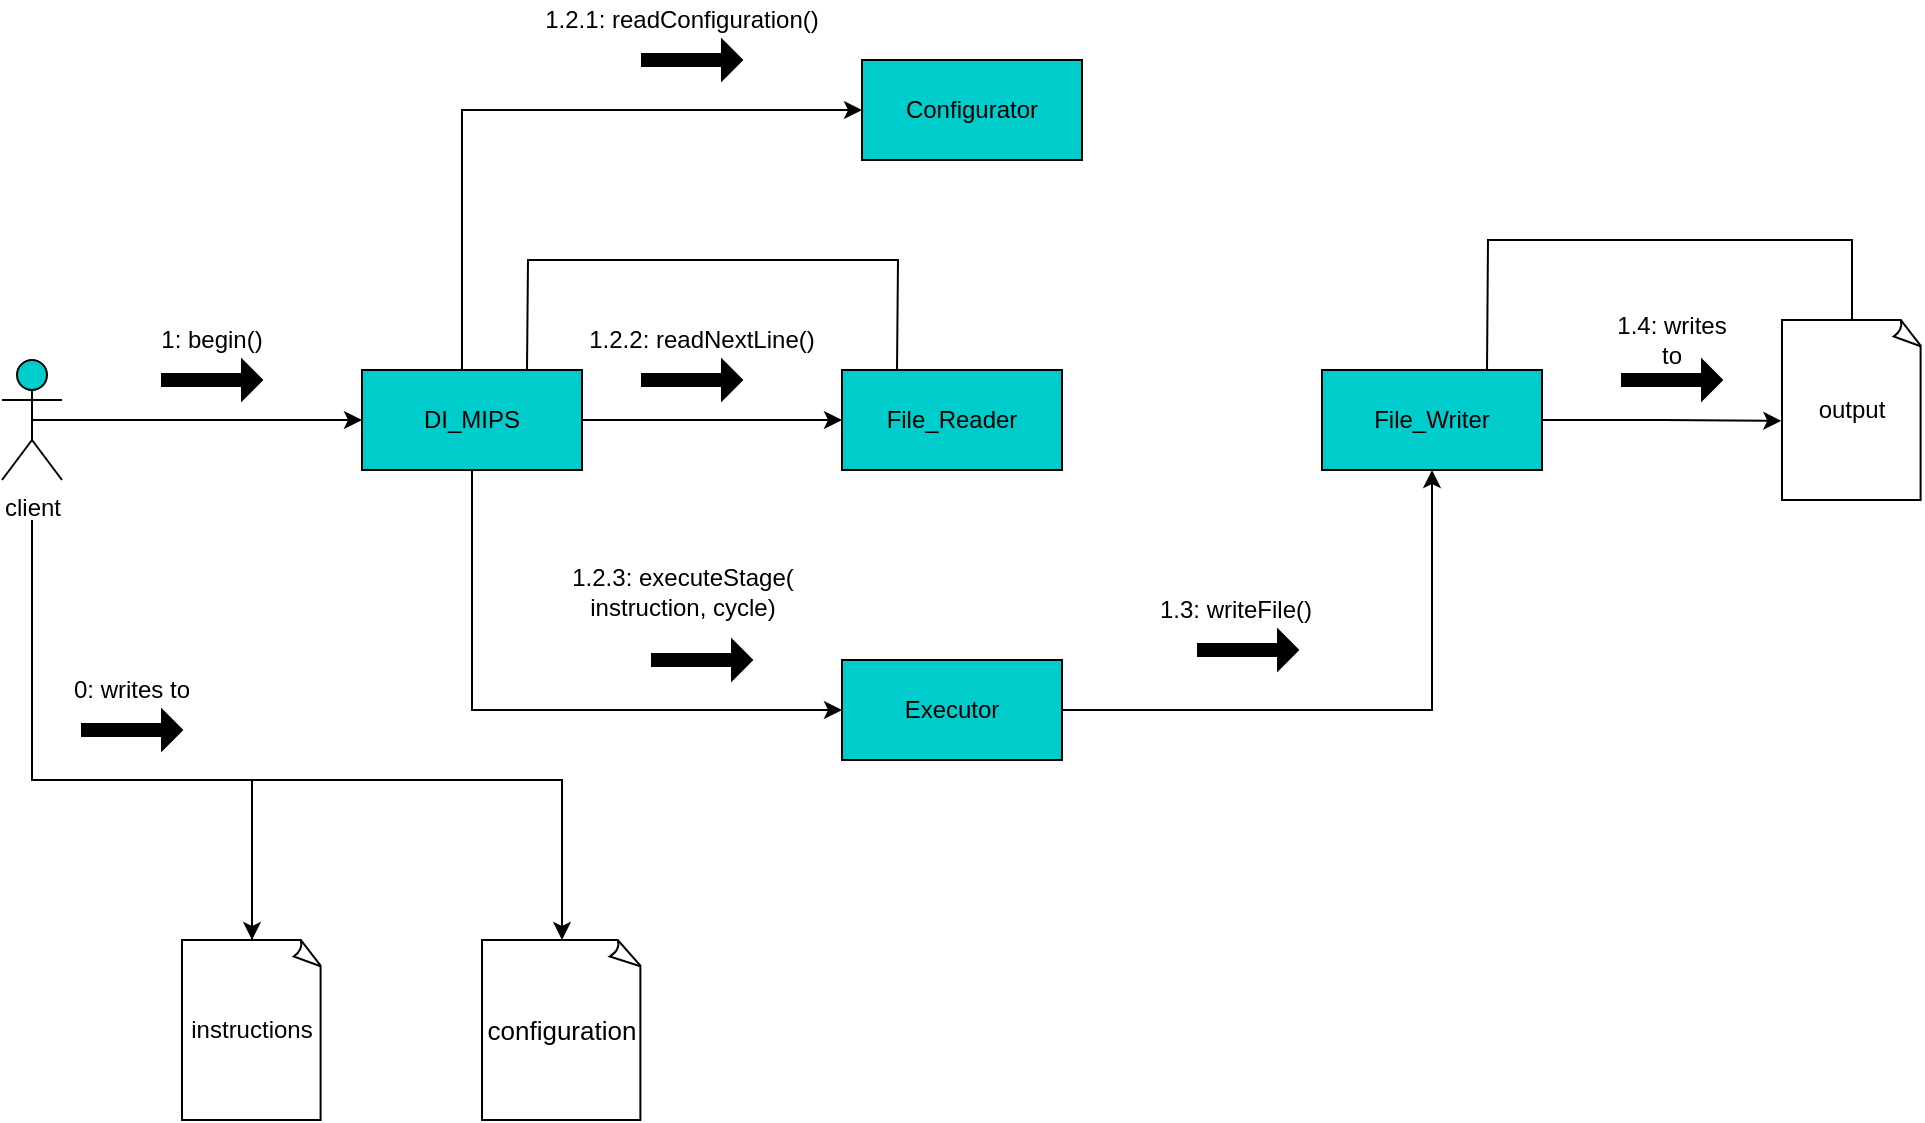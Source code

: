 <mxfile version="22.1.11" type="device">
  <diagram name="Page-1" id="iZpaTg9eCtCeVAXnSAsT">
    <mxGraphModel dx="1434" dy="759" grid="1" gridSize="10" guides="1" tooltips="1" connect="1" arrows="1" fold="1" page="1" pageScale="1" pageWidth="850" pageHeight="1100" math="0" shadow="0">
      <root>
        <mxCell id="0" />
        <mxCell id="1" parent="0" />
        <mxCell id="W1-9YPZCWMsQHMN3Iiyv-13" style="edgeStyle=orthogonalEdgeStyle;rounded=0;orthogonalLoop=1;jettySize=auto;html=1;exitX=0.5;exitY=0.5;exitDx=0;exitDy=0;exitPerimeter=0;entryX=0;entryY=0.5;entryDx=0;entryDy=0;" parent="1" source="W1-9YPZCWMsQHMN3Iiyv-1" target="W1-9YPZCWMsQHMN3Iiyv-12" edge="1">
          <mxGeometry relative="1" as="geometry" />
        </mxCell>
        <mxCell id="W1-9YPZCWMsQHMN3Iiyv-1" value="client" style="shape=umlActor;verticalLabelPosition=bottom;verticalAlign=top;html=1;outlineConnect=0;fillColor=#00CCCC;" parent="1" vertex="1">
          <mxGeometry x="60" y="270" width="30" height="60" as="geometry" />
        </mxCell>
        <mxCell id="W1-9YPZCWMsQHMN3Iiyv-2" value="&lt;font style=&quot;font-size: 13px;&quot;&gt;configuration&lt;/font&gt;" style="whiteSpace=wrap;html=1;shape=mxgraph.basic.document" parent="1" vertex="1">
          <mxGeometry x="300" y="560" width="80" height="90" as="geometry" />
        </mxCell>
        <mxCell id="W1-9YPZCWMsQHMN3Iiyv-3" value="instructions" style="whiteSpace=wrap;html=1;shape=mxgraph.basic.document" parent="1" vertex="1">
          <mxGeometry x="150" y="560" width="70" height="90" as="geometry" />
        </mxCell>
        <mxCell id="W1-9YPZCWMsQHMN3Iiyv-6" value="" style="endArrow=classic;html=1;rounded=0;edgeStyle=orthogonalEdgeStyle;entryX=0.5;entryY=0;entryDx=0;entryDy=0;entryPerimeter=0;" parent="1" target="W1-9YPZCWMsQHMN3Iiyv-3" edge="1">
          <mxGeometry width="50" height="50" relative="1" as="geometry">
            <mxPoint x="75" y="350" as="sourcePoint" />
            <mxPoint x="250" y="410" as="targetPoint" />
            <Array as="points">
              <mxPoint x="75" y="480" />
              <mxPoint x="185" y="480" />
            </Array>
          </mxGeometry>
        </mxCell>
        <mxCell id="W1-9YPZCWMsQHMN3Iiyv-7" value="" style="endArrow=classic;html=1;rounded=0;edgeStyle=orthogonalEdgeStyle;entryX=0.5;entryY=0;entryDx=0;entryDy=0;entryPerimeter=0;exitX=0.5;exitY=0;exitDx=0;exitDy=0;exitPerimeter=0;" parent="1" source="W1-9YPZCWMsQHMN3Iiyv-3" target="W1-9YPZCWMsQHMN3Iiyv-2" edge="1">
          <mxGeometry width="50" height="50" relative="1" as="geometry">
            <mxPoint x="210" y="400" as="sourcePoint" />
            <mxPoint x="250" y="410" as="targetPoint" />
            <Array as="points">
              <mxPoint x="185" y="480" />
              <mxPoint x="340" y="480" />
            </Array>
          </mxGeometry>
        </mxCell>
        <mxCell id="W1-9YPZCWMsQHMN3Iiyv-9" value="" style="shape=singleArrow;whiteSpace=wrap;html=1;fillColor=#000000;" parent="1" vertex="1">
          <mxGeometry x="100" y="445" width="50" height="20" as="geometry" />
        </mxCell>
        <mxCell id="W1-9YPZCWMsQHMN3Iiyv-10" value="0: writes to" style="text;html=1;strokeColor=none;fillColor=none;align=center;verticalAlign=middle;whiteSpace=wrap;rounded=0;" parent="1" vertex="1">
          <mxGeometry x="90" y="425" width="70" height="20" as="geometry" />
        </mxCell>
        <mxCell id="W1-9YPZCWMsQHMN3Iiyv-18" style="edgeStyle=orthogonalEdgeStyle;rounded=0;orthogonalLoop=1;jettySize=auto;html=1;entryX=0;entryY=0.5;entryDx=0;entryDy=0;" parent="1" source="W1-9YPZCWMsQHMN3Iiyv-12" target="W1-9YPZCWMsQHMN3Iiyv-17" edge="1">
          <mxGeometry relative="1" as="geometry" />
        </mxCell>
        <mxCell id="W1-9YPZCWMsQHMN3Iiyv-25" style="edgeStyle=orthogonalEdgeStyle;rounded=0;orthogonalLoop=1;jettySize=auto;html=1;exitX=0.5;exitY=1;exitDx=0;exitDy=0;entryX=0;entryY=0.5;entryDx=0;entryDy=0;" parent="1" source="W1-9YPZCWMsQHMN3Iiyv-12" target="W1-9YPZCWMsQHMN3Iiyv-21" edge="1">
          <mxGeometry relative="1" as="geometry">
            <Array as="points">
              <mxPoint x="295" y="445" />
            </Array>
          </mxGeometry>
        </mxCell>
        <mxCell id="W1-9YPZCWMsQHMN3Iiyv-26" style="edgeStyle=orthogonalEdgeStyle;rounded=0;orthogonalLoop=1;jettySize=auto;html=1;entryX=0;entryY=0.5;entryDx=0;entryDy=0;" parent="1" source="W1-9YPZCWMsQHMN3Iiyv-12" target="W1-9YPZCWMsQHMN3Iiyv-22" edge="1">
          <mxGeometry relative="1" as="geometry">
            <Array as="points">
              <mxPoint x="290" y="145" />
            </Array>
          </mxGeometry>
        </mxCell>
        <mxCell id="W1-9YPZCWMsQHMN3Iiyv-12" value="DI_MIPS" style="html=1;whiteSpace=wrap;fillColor=#00CCCC;" parent="1" vertex="1">
          <mxGeometry x="240" y="275" width="110" height="50" as="geometry" />
        </mxCell>
        <mxCell id="W1-9YPZCWMsQHMN3Iiyv-14" value="" style="shape=singleArrow;whiteSpace=wrap;html=1;fillColor=#000000;" parent="1" vertex="1">
          <mxGeometry x="140" y="270" width="50" height="20" as="geometry" />
        </mxCell>
        <mxCell id="W1-9YPZCWMsQHMN3Iiyv-16" value="1: begin()" style="text;html=1;strokeColor=none;fillColor=none;align=center;verticalAlign=middle;whiteSpace=wrap;rounded=0;" parent="1" vertex="1">
          <mxGeometry x="130" y="250" width="70" height="20" as="geometry" />
        </mxCell>
        <mxCell id="W1-9YPZCWMsQHMN3Iiyv-17" value="File_Reader" style="html=1;whiteSpace=wrap;fillColor=#00CCCC;" parent="1" vertex="1">
          <mxGeometry x="480" y="275" width="110" height="50" as="geometry" />
        </mxCell>
        <mxCell id="W1-9YPZCWMsQHMN3Iiyv-19" value="" style="shape=singleArrow;whiteSpace=wrap;html=1;fillColor=#000000;" parent="1" vertex="1">
          <mxGeometry x="380" y="270" width="50" height="20" as="geometry" />
        </mxCell>
        <mxCell id="W1-9YPZCWMsQHMN3Iiyv-20" value="1.2.2: readNextLine()" style="text;html=1;strokeColor=none;fillColor=none;align=center;verticalAlign=middle;whiteSpace=wrap;rounded=0;" parent="1" vertex="1">
          <mxGeometry x="350" y="250" width="120" height="20" as="geometry" />
        </mxCell>
        <mxCell id="W1-9YPZCWMsQHMN3Iiyv-27" style="edgeStyle=orthogonalEdgeStyle;rounded=0;orthogonalLoop=1;jettySize=auto;html=1;entryX=0.5;entryY=1;entryDx=0;entryDy=0;" parent="1" source="W1-9YPZCWMsQHMN3Iiyv-21" target="W1-9YPZCWMsQHMN3Iiyv-23" edge="1">
          <mxGeometry relative="1" as="geometry" />
        </mxCell>
        <mxCell id="W1-9YPZCWMsQHMN3Iiyv-21" value="Executor" style="html=1;whiteSpace=wrap;fillColor=#00CCCC;" parent="1" vertex="1">
          <mxGeometry x="480" y="420" width="110" height="50" as="geometry" />
        </mxCell>
        <mxCell id="W1-9YPZCWMsQHMN3Iiyv-22" value="Configurator" style="html=1;whiteSpace=wrap;fillColor=#00CCCC;" parent="1" vertex="1">
          <mxGeometry x="490" y="120" width="110" height="50" as="geometry" />
        </mxCell>
        <mxCell id="W1-9YPZCWMsQHMN3Iiyv-23" value="File_Writer" style="html=1;whiteSpace=wrap;fillColor=#00CCCC;" parent="1" vertex="1">
          <mxGeometry x="720" y="275" width="110" height="50" as="geometry" />
        </mxCell>
        <mxCell id="W1-9YPZCWMsQHMN3Iiyv-24" value="output" style="whiteSpace=wrap;html=1;shape=mxgraph.basic.document" parent="1" vertex="1">
          <mxGeometry x="950" y="250" width="70" height="90" as="geometry" />
        </mxCell>
        <mxCell id="W1-9YPZCWMsQHMN3Iiyv-28" style="edgeStyle=orthogonalEdgeStyle;rounded=0;orthogonalLoop=1;jettySize=auto;html=1;exitX=1;exitY=0.5;exitDx=0;exitDy=0;entryX=-0.005;entryY=0.56;entryDx=0;entryDy=0;entryPerimeter=0;" parent="1" source="W1-9YPZCWMsQHMN3Iiyv-23" target="W1-9YPZCWMsQHMN3Iiyv-24" edge="1">
          <mxGeometry relative="1" as="geometry" />
        </mxCell>
        <mxCell id="gdSz_qL3XsIsF8Iudnw7-1" value="1.2.1: readConfiguration()" style="text;html=1;strokeColor=none;fillColor=none;align=center;verticalAlign=middle;whiteSpace=wrap;rounded=0;" vertex="1" parent="1">
          <mxGeometry x="330" y="90" width="140" height="20" as="geometry" />
        </mxCell>
        <mxCell id="gdSz_qL3XsIsF8Iudnw7-5" value="" style="shape=singleArrow;whiteSpace=wrap;html=1;fillColor=#000000;" vertex="1" parent="1">
          <mxGeometry x="380" y="110" width="50" height="20" as="geometry" />
        </mxCell>
        <mxCell id="gdSz_qL3XsIsF8Iudnw7-7" value="" style="shape=singleArrow;whiteSpace=wrap;html=1;fillColor=#000000;" vertex="1" parent="1">
          <mxGeometry x="385" y="410" width="50" height="20" as="geometry" />
        </mxCell>
        <mxCell id="gdSz_qL3XsIsF8Iudnw7-8" value="&lt;div&gt;1.2.3: executeStage(&lt;/div&gt;&lt;div&gt;instruction, cycle)&lt;/div&gt;" style="text;html=1;strokeColor=none;fillColor=none;align=center;verticalAlign=middle;whiteSpace=wrap;rounded=0;" vertex="1" parent="1">
          <mxGeometry x="328.5" y="370" width="143" height="32" as="geometry" />
        </mxCell>
        <mxCell id="gdSz_qL3XsIsF8Iudnw7-10" value="1.3: writeFile()" style="text;html=1;strokeColor=none;fillColor=none;align=center;verticalAlign=middle;whiteSpace=wrap;rounded=0;" vertex="1" parent="1">
          <mxGeometry x="607" y="385" width="140" height="20" as="geometry" />
        </mxCell>
        <mxCell id="gdSz_qL3XsIsF8Iudnw7-11" value="" style="shape=singleArrow;whiteSpace=wrap;html=1;fillColor=#000000;" vertex="1" parent="1">
          <mxGeometry x="658" y="405" width="50" height="20" as="geometry" />
        </mxCell>
        <mxCell id="gdSz_qL3XsIsF8Iudnw7-12" value="" style="shape=singleArrow;whiteSpace=wrap;html=1;fillColor=#000000;" vertex="1" parent="1">
          <mxGeometry x="870" y="270" width="50" height="20" as="geometry" />
        </mxCell>
        <mxCell id="gdSz_qL3XsIsF8Iudnw7-13" value="1.4: writes to" style="text;html=1;strokeColor=none;fillColor=none;align=center;verticalAlign=middle;whiteSpace=wrap;rounded=0;" vertex="1" parent="1">
          <mxGeometry x="860" y="250" width="70" height="20" as="geometry" />
        </mxCell>
        <mxCell id="gdSz_qL3XsIsF8Iudnw7-14" value="" style="endArrow=none;html=1;rounded=0;entryX=0.25;entryY=0;entryDx=0;entryDy=0;exitX=0.75;exitY=0;exitDx=0;exitDy=0;" edge="1" parent="1" source="W1-9YPZCWMsQHMN3Iiyv-12" target="W1-9YPZCWMsQHMN3Iiyv-17">
          <mxGeometry width="50" height="50" relative="1" as="geometry">
            <mxPoint x="535" y="210" as="sourcePoint" />
            <mxPoint x="550" y="350" as="targetPoint" />
            <Array as="points">
              <mxPoint x="323" y="220" />
              <mxPoint x="508" y="220" />
            </Array>
          </mxGeometry>
        </mxCell>
        <mxCell id="gdSz_qL3XsIsF8Iudnw7-15" value="" style="endArrow=none;html=1;rounded=0;entryX=0.75;entryY=0;entryDx=0;entryDy=0;exitX=0.5;exitY=0;exitDx=0;exitDy=0;exitPerimeter=0;" edge="1" parent="1" source="W1-9YPZCWMsQHMN3Iiyv-24" target="W1-9YPZCWMsQHMN3Iiyv-23">
          <mxGeometry width="50" height="50" relative="1" as="geometry">
            <mxPoint x="830" y="190" as="sourcePoint" />
            <mxPoint x="550" y="350" as="targetPoint" />
            <Array as="points">
              <mxPoint x="985" y="210" />
              <mxPoint x="803" y="210" />
            </Array>
          </mxGeometry>
        </mxCell>
      </root>
    </mxGraphModel>
  </diagram>
</mxfile>
